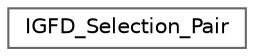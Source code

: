 digraph "Gráfico de jerarquía de clases"
{
 // LATEX_PDF_SIZE
  bgcolor="transparent";
  edge [fontname=Helvetica,fontsize=10,labelfontname=Helvetica,labelfontsize=10];
  node [fontname=Helvetica,fontsize=10,shape=box,height=0.2,width=0.4];
  rankdir="LR";
  Node0 [id="Node000000",label="IGFD_Selection_Pair",height=0.2,width=0.4,color="grey40", fillcolor="white", style="filled",URL="$d6/d07/struct_i_g_f_d___selection___pair.html",tooltip=" "];
}
